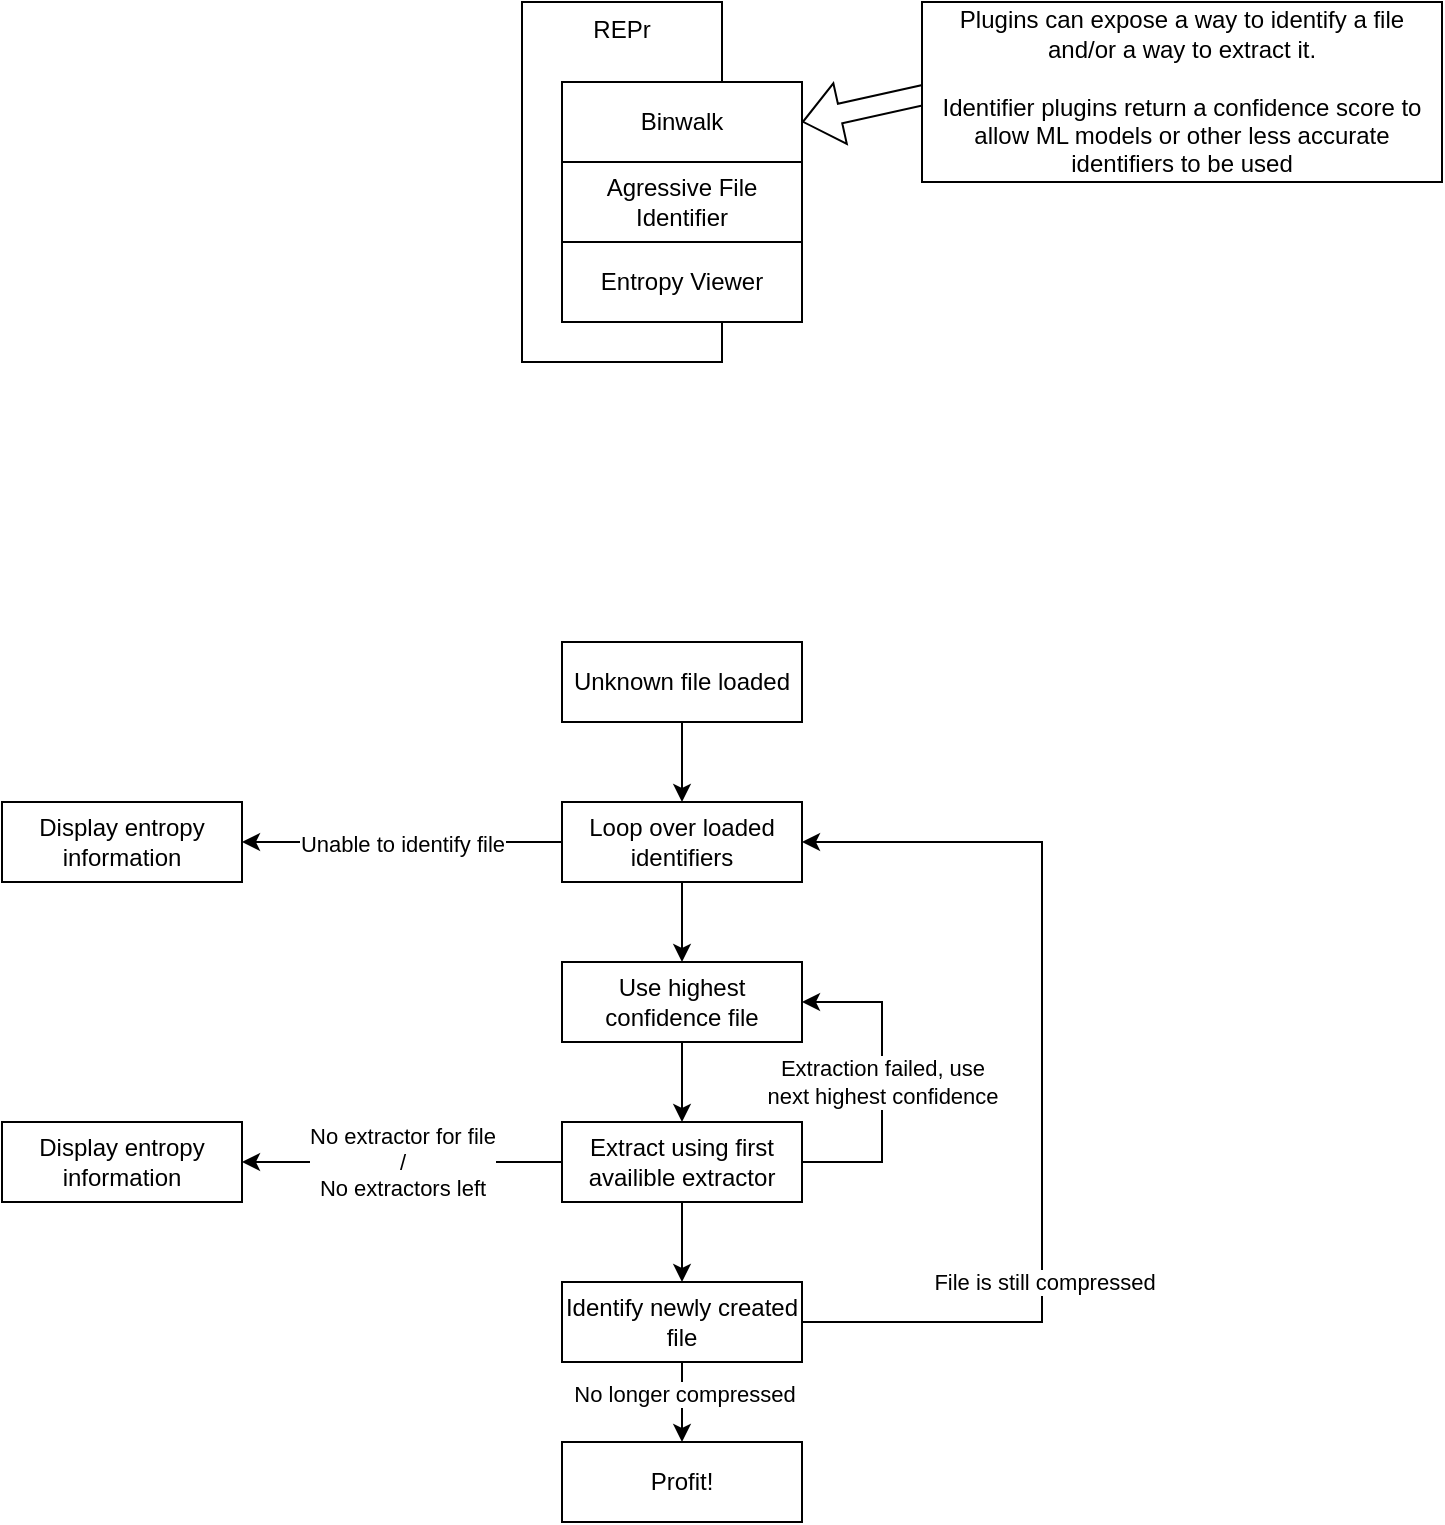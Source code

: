 <mxfile version="27.0.5">
  <diagram name="Page-1" id="8E5NQBIWLvRgGESPPvfP">
    <mxGraphModel dx="1665" dy="480" grid="1" gridSize="10" guides="1" tooltips="1" connect="1" arrows="1" fold="1" page="1" pageScale="1" pageWidth="850" pageHeight="1100" math="0" shadow="0">
      <root>
        <mxCell id="0" />
        <mxCell id="1" parent="0" />
        <mxCell id="CQqdl_JKLmUARrM8Nxty-1" value="REPr" style="rounded=0;whiteSpace=wrap;html=1;verticalAlign=top;" vertex="1" parent="1">
          <mxGeometry x="140" y="200" width="100" height="180" as="geometry" />
        </mxCell>
        <mxCell id="CQqdl_JKLmUARrM8Nxty-2" value="Binwalk" style="rounded=0;whiteSpace=wrap;html=1;" vertex="1" parent="1">
          <mxGeometry x="160" y="240" width="120" height="40" as="geometry" />
        </mxCell>
        <mxCell id="CQqdl_JKLmUARrM8Nxty-4" value="Agressive File Identifier" style="rounded=0;whiteSpace=wrap;html=1;" vertex="1" parent="1">
          <mxGeometry x="160" y="280" width="120" height="40" as="geometry" />
        </mxCell>
        <mxCell id="CQqdl_JKLmUARrM8Nxty-5" value="Entropy Viewer" style="rounded=0;whiteSpace=wrap;html=1;" vertex="1" parent="1">
          <mxGeometry x="160" y="320" width="120" height="40" as="geometry" />
        </mxCell>
        <mxCell id="CQqdl_JKLmUARrM8Nxty-12" style="edgeStyle=orthogonalEdgeStyle;rounded=0;orthogonalLoop=1;jettySize=auto;html=1;entryX=0.5;entryY=0;entryDx=0;entryDy=0;" edge="1" parent="1" source="CQqdl_JKLmUARrM8Nxty-9" target="CQqdl_JKLmUARrM8Nxty-10">
          <mxGeometry relative="1" as="geometry" />
        </mxCell>
        <mxCell id="CQqdl_JKLmUARrM8Nxty-9" value="Unknown file loaded" style="rounded=0;whiteSpace=wrap;html=1;" vertex="1" parent="1">
          <mxGeometry x="160" y="520" width="120" height="40" as="geometry" />
        </mxCell>
        <mxCell id="CQqdl_JKLmUARrM8Nxty-13" style="edgeStyle=orthogonalEdgeStyle;rounded=0;orthogonalLoop=1;jettySize=auto;html=1;entryX=0.5;entryY=0;entryDx=0;entryDy=0;" edge="1" parent="1" source="CQqdl_JKLmUARrM8Nxty-10" target="CQqdl_JKLmUARrM8Nxty-11">
          <mxGeometry relative="1" as="geometry" />
        </mxCell>
        <mxCell id="CQqdl_JKLmUARrM8Nxty-18" style="edgeStyle=orthogonalEdgeStyle;rounded=0;orthogonalLoop=1;jettySize=auto;html=1;entryX=1;entryY=0.5;entryDx=0;entryDy=0;" edge="1" parent="1" source="CQqdl_JKLmUARrM8Nxty-10" target="CQqdl_JKLmUARrM8Nxty-17">
          <mxGeometry relative="1" as="geometry" />
        </mxCell>
        <mxCell id="CQqdl_JKLmUARrM8Nxty-19" value="Unable to identify file" style="edgeLabel;html=1;align=center;verticalAlign=middle;resizable=0;points=[];" vertex="1" connectable="0" parent="CQqdl_JKLmUARrM8Nxty-18">
          <mxGeometry x="-0.002" y="1" relative="1" as="geometry">
            <mxPoint as="offset" />
          </mxGeometry>
        </mxCell>
        <mxCell id="CQqdl_JKLmUARrM8Nxty-10" value="Loop over loaded identifiers" style="rounded=0;whiteSpace=wrap;html=1;" vertex="1" parent="1">
          <mxGeometry x="160" y="600" width="120" height="40" as="geometry" />
        </mxCell>
        <mxCell id="CQqdl_JKLmUARrM8Nxty-15" style="edgeStyle=orthogonalEdgeStyle;rounded=0;orthogonalLoop=1;jettySize=auto;html=1;entryX=0.5;entryY=0;entryDx=0;entryDy=0;" edge="1" parent="1" source="CQqdl_JKLmUARrM8Nxty-11" target="CQqdl_JKLmUARrM8Nxty-14">
          <mxGeometry relative="1" as="geometry" />
        </mxCell>
        <mxCell id="CQqdl_JKLmUARrM8Nxty-11" value="Use highest confidence file" style="rounded=0;whiteSpace=wrap;html=1;" vertex="1" parent="1">
          <mxGeometry x="160" y="680" width="120" height="40" as="geometry" />
        </mxCell>
        <mxCell id="CQqdl_JKLmUARrM8Nxty-22" style="edgeStyle=orthogonalEdgeStyle;rounded=0;orthogonalLoop=1;jettySize=auto;html=1;entryX=1;entryY=0.5;entryDx=0;entryDy=0;" edge="1" parent="1" source="CQqdl_JKLmUARrM8Nxty-14" target="CQqdl_JKLmUARrM8Nxty-21">
          <mxGeometry relative="1" as="geometry" />
        </mxCell>
        <mxCell id="CQqdl_JKLmUARrM8Nxty-23" value="No extractor for file&lt;br&gt;/&lt;br&gt;No extractors left" style="edgeLabel;html=1;align=center;verticalAlign=middle;resizable=0;points=[];" vertex="1" connectable="0" parent="CQqdl_JKLmUARrM8Nxty-22">
          <mxGeometry x="0.005" relative="1" as="geometry">
            <mxPoint as="offset" />
          </mxGeometry>
        </mxCell>
        <mxCell id="CQqdl_JKLmUARrM8Nxty-24" style="edgeStyle=orthogonalEdgeStyle;rounded=0;orthogonalLoop=1;jettySize=auto;html=1;entryX=1;entryY=0.5;entryDx=0;entryDy=0;" edge="1" parent="1" source="CQqdl_JKLmUARrM8Nxty-14" target="CQqdl_JKLmUARrM8Nxty-11">
          <mxGeometry relative="1" as="geometry">
            <Array as="points">
              <mxPoint x="320" y="780" />
              <mxPoint x="320" y="700" />
            </Array>
          </mxGeometry>
        </mxCell>
        <mxCell id="CQqdl_JKLmUARrM8Nxty-25" value="Extraction failed, use &lt;br&gt;next highest confidence" style="edgeLabel;html=1;align=center;verticalAlign=middle;resizable=0;points=[];" vertex="1" connectable="0" parent="CQqdl_JKLmUARrM8Nxty-24">
          <mxGeometry x="-0.666" relative="1" as="geometry">
            <mxPoint x="13" y="-40" as="offset" />
          </mxGeometry>
        </mxCell>
        <mxCell id="CQqdl_JKLmUARrM8Nxty-27" style="edgeStyle=orthogonalEdgeStyle;rounded=0;orthogonalLoop=1;jettySize=auto;html=1;entryX=0.5;entryY=0;entryDx=0;entryDy=0;" edge="1" parent="1" source="CQqdl_JKLmUARrM8Nxty-14" target="CQqdl_JKLmUARrM8Nxty-26">
          <mxGeometry relative="1" as="geometry" />
        </mxCell>
        <mxCell id="CQqdl_JKLmUARrM8Nxty-14" value="Extract using first availible extractor" style="rounded=0;whiteSpace=wrap;html=1;" vertex="1" parent="1">
          <mxGeometry x="160" y="760" width="120" height="40" as="geometry" />
        </mxCell>
        <mxCell id="CQqdl_JKLmUARrM8Nxty-17" value="Display entropy information" style="rounded=0;whiteSpace=wrap;html=1;" vertex="1" parent="1">
          <mxGeometry x="-120" y="600" width="120" height="40" as="geometry" />
        </mxCell>
        <mxCell id="CQqdl_JKLmUARrM8Nxty-21" value="Display entropy information" style="rounded=0;whiteSpace=wrap;html=1;" vertex="1" parent="1">
          <mxGeometry x="-120" y="760" width="120" height="40" as="geometry" />
        </mxCell>
        <mxCell id="CQqdl_JKLmUARrM8Nxty-28" style="edgeStyle=orthogonalEdgeStyle;rounded=0;orthogonalLoop=1;jettySize=auto;html=1;entryX=1;entryY=0.5;entryDx=0;entryDy=0;" edge="1" parent="1" source="CQqdl_JKLmUARrM8Nxty-26" target="CQqdl_JKLmUARrM8Nxty-10">
          <mxGeometry relative="1" as="geometry">
            <Array as="points">
              <mxPoint x="400" y="860" />
              <mxPoint x="400" y="620" />
            </Array>
          </mxGeometry>
        </mxCell>
        <mxCell id="CQqdl_JKLmUARrM8Nxty-29" value="File is still compressed" style="edgeLabel;html=1;align=center;verticalAlign=middle;resizable=0;points=[];" vertex="1" connectable="0" parent="CQqdl_JKLmUARrM8Nxty-28">
          <mxGeometry x="-0.752" y="-1" relative="1" as="geometry">
            <mxPoint x="61" y="-21" as="offset" />
          </mxGeometry>
        </mxCell>
        <mxCell id="CQqdl_JKLmUARrM8Nxty-31" style="edgeStyle=orthogonalEdgeStyle;rounded=0;orthogonalLoop=1;jettySize=auto;html=1;entryX=0.5;entryY=0;entryDx=0;entryDy=0;" edge="1" parent="1" source="CQqdl_JKLmUARrM8Nxty-26" target="CQqdl_JKLmUARrM8Nxty-30">
          <mxGeometry relative="1" as="geometry" />
        </mxCell>
        <mxCell id="CQqdl_JKLmUARrM8Nxty-32" value="No longer compressed" style="edgeLabel;html=1;align=center;verticalAlign=middle;resizable=0;points=[];" vertex="1" connectable="0" parent="CQqdl_JKLmUARrM8Nxty-31">
          <mxGeometry x="-0.2" y="1" relative="1" as="geometry">
            <mxPoint as="offset" />
          </mxGeometry>
        </mxCell>
        <mxCell id="CQqdl_JKLmUARrM8Nxty-26" value="Identify newly created file" style="rounded=0;whiteSpace=wrap;html=1;" vertex="1" parent="1">
          <mxGeometry x="160" y="840" width="120" height="40" as="geometry" />
        </mxCell>
        <mxCell id="CQqdl_JKLmUARrM8Nxty-30" value="Profit!" style="rounded=0;whiteSpace=wrap;html=1;" vertex="1" parent="1">
          <mxGeometry x="160" y="920" width="120" height="40" as="geometry" />
        </mxCell>
        <mxCell id="CQqdl_JKLmUARrM8Nxty-34" value="" style="shape=flexArrow;endArrow=classic;html=1;rounded=0;" edge="1" parent="1">
          <mxGeometry width="50" height="50" relative="1" as="geometry">
            <mxPoint x="370" y="240" as="sourcePoint" />
            <mxPoint x="280" y="260" as="targetPoint" />
          </mxGeometry>
        </mxCell>
        <mxCell id="CQqdl_JKLmUARrM8Nxty-35" value="Plugins can expose a way to identify a file and/or a way to extract it.&lt;div&gt;&lt;br&gt;&lt;div&gt;Identifier plugins return a confidence score to allow ML models or other less accurate identifiers to be used&lt;/div&gt;&lt;/div&gt;" style="rounded=0;whiteSpace=wrap;html=1;" vertex="1" parent="1">
          <mxGeometry x="340" y="200" width="260" height="90" as="geometry" />
        </mxCell>
      </root>
    </mxGraphModel>
  </diagram>
</mxfile>
